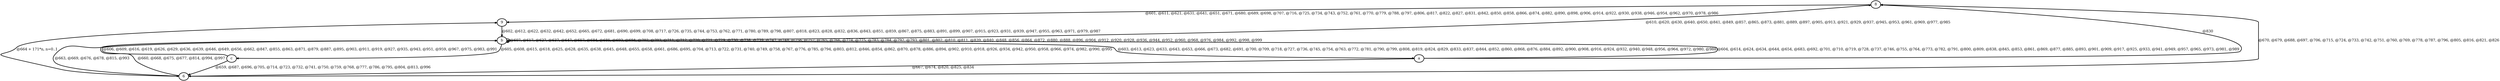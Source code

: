 digraph G {
        node [style=rounded, penwidth=3, fontsize=20, shape=oval];
        "8" -> "9" [label="@601, @611, @621, @631, @641, @651, @671, @680, @689, @698, @707, @716, @725, @734, @743, @752, @761, @770, @779, @788, @797, @806, @817, @822, @827, @831, @842, @850, @858, @866, @874, @882, @890, @898, @906, @914, @922, @930, @938, @946, @954, @962, @970, @978, @986", color=black,arrowsize=1,style=bold,penwidth=3,fontsize=20];
"9" -> "b" [label="@602, @612, @622, @632, @642, @652, @665, @672, @681, @690, @699, @708, @717, @726, @735, @744, @753, @762, @771, @780, @789, @798, @807, @818, @823, @828, @832, @836, @843, @851, @859, @867, @875, @883, @891, @899, @907, @915, @923, @931, @939, @947, @955, @963, @971, @979, @987", color=black,arrowsize=1,style=bold,penwidth=3,fontsize=20];
"b" -> "a" [label="@603, @613, @623, @633, @643, @653, @666, @673, @682, @691, @700, @709, @718, @727, @736, @745, @754, @763, @772, @781, @790, @799, @808, @819, @824, @829, @833, @837, @844, @852, @860, @868, @876, @884, @892, @900, @908, @916, @924, @932, @940, @948, @956, @964, @972, @980, @988", color=black,arrowsize=1,style=bold,penwidth=3,fontsize=20];
"a" -> "b" [label="@604, @614, @624, @634, @644, @654, @683, @692, @701, @710, @719, @728, @737, @746, @755, @764, @773, @782, @791, @800, @809, @838, @845, @853, @861, @869, @877, @885, @893, @901, @909, @917, @925, @933, @941, @949, @957, @965, @973, @981, @989", color=black,arrowsize=1,style=bold,penwidth=3,fontsize=20];
"b" -> "c" [label="@605, @608, @615, @618, @625, @628, @635, @638, @645, @648, @655, @658, @661, @686, @695, @704, @713, @722, @731, @740, @749, @758, @767, @776, @785, @794, @803, @812, @846, @854, @862, @870, @878, @886, @894, @902, @910, @918, @926, @934, @942, @950, @958, @966, @974, @982, @990, @995", color=black,arrowsize=1,style=bold,penwidth=3,fontsize=20];
"c" -> "b" [label="@606, @609, @616, @619, @626, @629, @636, @639, @646, @649, @656, @662, @847, @855, @863, @871, @879, @887, @895, @903, @911, @919, @927, @935, @943, @951, @959, @967, @975, @983, @991", color=black,arrowsize=1,style=bold,penwidth=3,fontsize=20];
"b" -> "b" [label="@607, @617, @627, @637, @647, @657, @684, @685, @693, @694, @702, @703, @711, @712, @720, @721, @729, @730, @738, @739, @747, @748, @756, @757, @765, @766, @774, @775, @783, @784, @792, @793, @801, @802, @810, @811, @839, @840, @848, @856, @864, @872, @880, @888, @896, @904, @912, @920, @928, @936, @944, @952, @960, @968, @976, @984, @992, @998, @999", color=black,arrowsize=1,style=bold,penwidth=3,fontsize=20];
"b" -> "8" [label="@610, @620, @630, @640, @650, @841, @849, @857, @865, @873, @881, @889, @897, @905, @913, @921, @929, @937, @945, @953, @961, @969, @977, @985", color=black,arrowsize=1,style=bold,penwidth=3,fontsize=20];
"c" -> "6" [label="@659, @687, @696, @705, @714, @723, @732, @741, @750, @759, @768, @777, @786, @795, @804, @813, @996", color=black,arrowsize=1,style=bold,penwidth=3,fontsize=20];
"6" -> "b" [label="@660, @668, @675, @677, @814, @994, @997", color=black,arrowsize=1,style=bold,penwidth=3,fontsize=20];
"b" -> "6" [label="@663, @669, @676, @678, @815, @993", color=black,arrowsize=1,style=bold,penwidth=3,fontsize=20];
"6" -> "9" [label="@664 + 171*n, n=0..1", color=black,arrowsize=1,style=bold,penwidth=3,fontsize=20];
"a" -> "6" [label="@667, @674, @820, @825, @834", color=black,arrowsize=1,style=bold,penwidth=3,fontsize=20];
"6" -> "8" [label="@670, @679, @688, @697, @706, @715, @724, @733, @742, @751, @760, @769, @778, @787, @796, @805, @816, @821, @826", color=black,arrowsize=1,style=bold,penwidth=3,fontsize=20];
"a" -> "8" [label="@830", color=black,arrowsize=1,style=bold,penwidth=3,fontsize=20];
}
